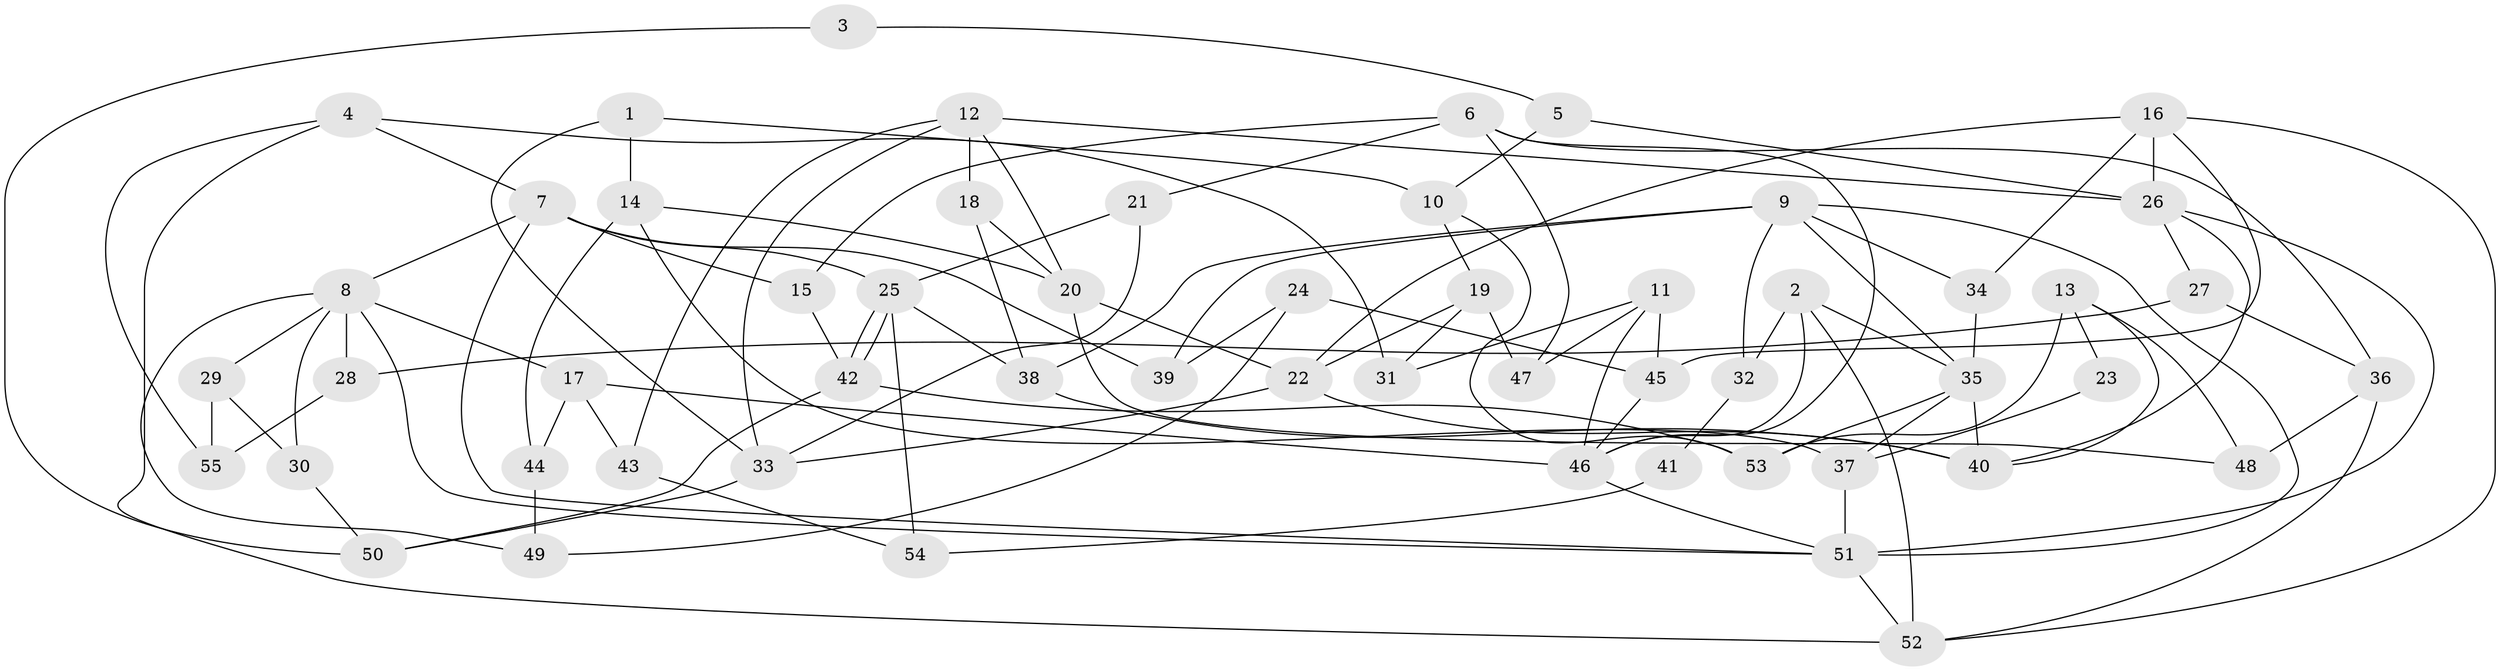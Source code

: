 // coarse degree distribution, {5: 0.2631578947368421, 6: 0.10526315789473684, 4: 0.18421052631578946, 3: 0.2894736842105263, 2: 0.05263157894736842, 7: 0.07894736842105263, 8: 0.02631578947368421}
// Generated by graph-tools (version 1.1) at 2025/52/03/04/25 21:52:59]
// undirected, 55 vertices, 110 edges
graph export_dot {
graph [start="1"]
  node [color=gray90,style=filled];
  1;
  2;
  3;
  4;
  5;
  6;
  7;
  8;
  9;
  10;
  11;
  12;
  13;
  14;
  15;
  16;
  17;
  18;
  19;
  20;
  21;
  22;
  23;
  24;
  25;
  26;
  27;
  28;
  29;
  30;
  31;
  32;
  33;
  34;
  35;
  36;
  37;
  38;
  39;
  40;
  41;
  42;
  43;
  44;
  45;
  46;
  47;
  48;
  49;
  50;
  51;
  52;
  53;
  54;
  55;
  1 -- 33;
  1 -- 10;
  1 -- 14;
  2 -- 46;
  2 -- 52;
  2 -- 32;
  2 -- 35;
  3 -- 5;
  3 -- 50;
  4 -- 7;
  4 -- 31;
  4 -- 52;
  4 -- 55;
  5 -- 10;
  5 -- 26;
  6 -- 46;
  6 -- 21;
  6 -- 15;
  6 -- 36;
  6 -- 47;
  7 -- 25;
  7 -- 51;
  7 -- 8;
  7 -- 15;
  7 -- 39;
  8 -- 29;
  8 -- 17;
  8 -- 28;
  8 -- 30;
  8 -- 49;
  8 -- 51;
  9 -- 38;
  9 -- 51;
  9 -- 32;
  9 -- 34;
  9 -- 35;
  9 -- 39;
  10 -- 53;
  10 -- 19;
  11 -- 45;
  11 -- 46;
  11 -- 31;
  11 -- 47;
  12 -- 26;
  12 -- 20;
  12 -- 18;
  12 -- 33;
  12 -- 43;
  13 -- 48;
  13 -- 53;
  13 -- 23;
  13 -- 40;
  14 -- 37;
  14 -- 20;
  14 -- 44;
  15 -- 42;
  16 -- 26;
  16 -- 34;
  16 -- 22;
  16 -- 45;
  16 -- 52;
  17 -- 44;
  17 -- 43;
  17 -- 46;
  18 -- 20;
  18 -- 38;
  19 -- 47;
  19 -- 22;
  19 -- 31;
  20 -- 22;
  20 -- 48;
  21 -- 33;
  21 -- 25;
  22 -- 40;
  22 -- 33;
  23 -- 37;
  24 -- 39;
  24 -- 45;
  24 -- 49;
  25 -- 38;
  25 -- 42;
  25 -- 42;
  25 -- 54;
  26 -- 51;
  26 -- 40;
  26 -- 27;
  27 -- 36;
  27 -- 28;
  28 -- 55;
  29 -- 55;
  29 -- 30;
  30 -- 50;
  32 -- 41;
  33 -- 50;
  34 -- 35;
  35 -- 37;
  35 -- 40;
  35 -- 53;
  36 -- 52;
  36 -- 48;
  37 -- 51;
  38 -- 40;
  41 -- 54;
  42 -- 50;
  42 -- 53;
  43 -- 54;
  44 -- 49;
  45 -- 46;
  46 -- 51;
  51 -- 52;
}
